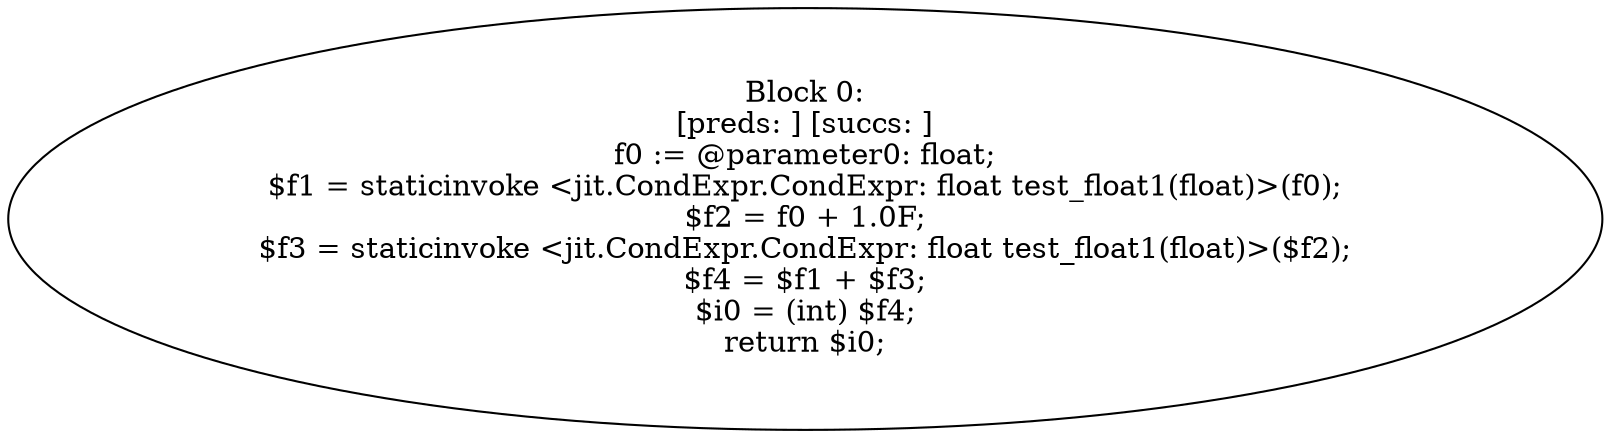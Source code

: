 digraph "unitGraph" {
    "Block 0:
[preds: ] [succs: ]
f0 := @parameter0: float;
$f1 = staticinvoke <jit.CondExpr.CondExpr: float test_float1(float)>(f0);
$f2 = f0 + 1.0F;
$f3 = staticinvoke <jit.CondExpr.CondExpr: float test_float1(float)>($f2);
$f4 = $f1 + $f3;
$i0 = (int) $f4;
return $i0;
"
}
